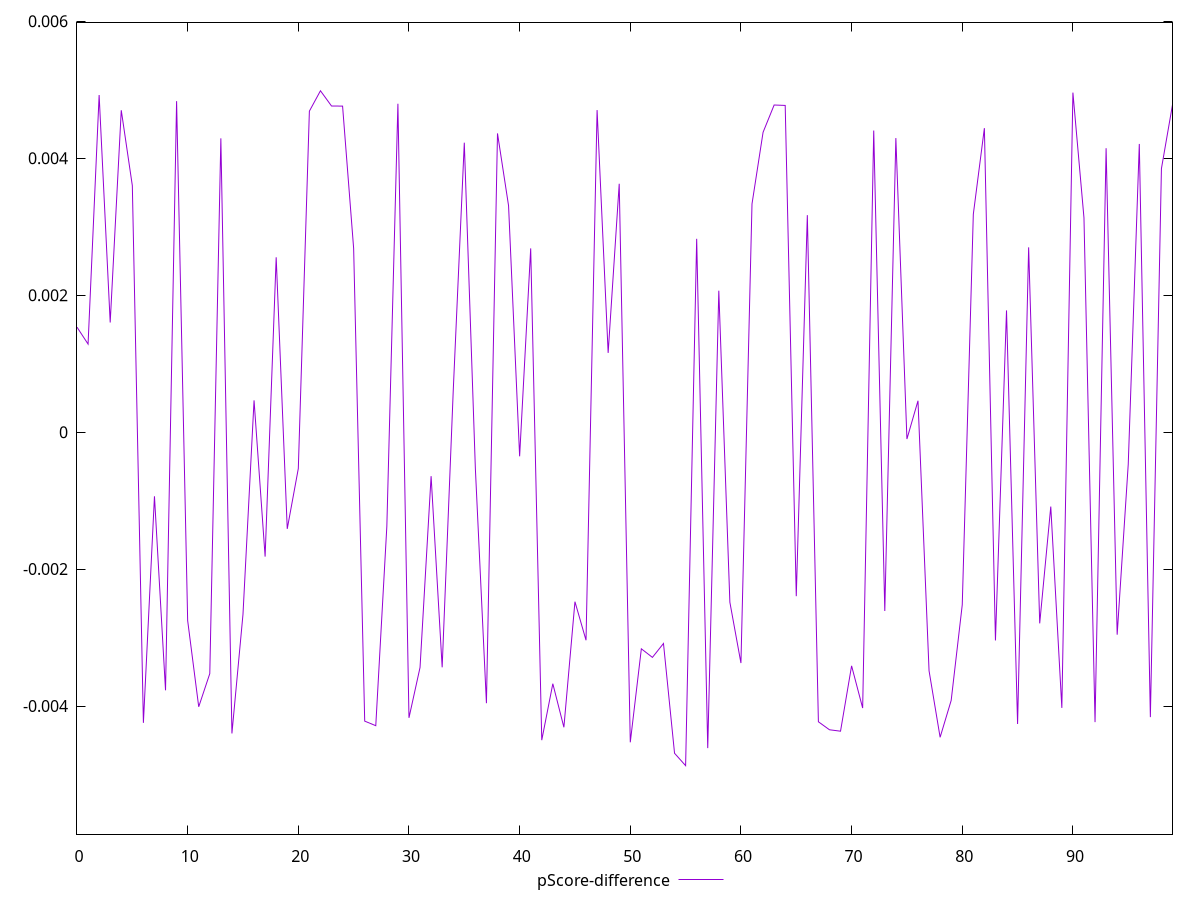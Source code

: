 reset

$pScoreDifference <<EOF
0 0.001533272836303945
1 0.001286167743149838
2 0.0049236559750452935
3 0.0016013730407293814
4 0.0047012372443602235
5 0.003600213674419983
6 -0.004245619009472401
7 -0.000936706057088621
8 -0.0037698496702655016
9 0.004834329126672587
10 -0.0027515682302512445
11 -0.004010744822620205
12 -0.0035262322070142016
13 0.004291119461937831
14 -0.004400322942447077
15 -0.0026599538550242663
16 0.00046442363781562523
17 -0.0018175472365011824
18 0.0025538478637116002
19 -0.0014124241739226218
20 -0.0005314953203969797
21 0.004688039112697551
22 0.004985809798986107
23 0.004763371638073721
24 0.004761808734950801
25 0.0026831831166149733
26 -0.004220077996453964
27 -0.004286885635632842
28 -0.001376151103726242
29 0.0047963794752510225
30 -0.004171951870508561
31 -0.003436160869564553
32 -0.0006424783057528138
33 -0.0034337942038177305
34 0.0006029632581223687
35 0.004227358625715549
36 -0.0005302078352260597
37 -0.003958608593609192
38 0.004363216897775635
39 0.0033071712023061695
40 -0.00035255883335216787
41 0.0026839401404508134
42 -0.004498068279083389
43 -0.003673857692964466
44 -0.00431005584329891
45 -0.002475918546765765
46 -0.003038796442992875
47 0.004703945833451351
48 0.0011577169475183169
49 0.003627840221851475
50 -0.00452954559166896
51 -0.003164216088679783
52 -0.003289201992445978
53 -0.0030861637812344966
54 -0.004689623753677652
55 -0.00487054078692184
56 0.002824210561956697
57 -0.004614664109090949
58 0.0020658169768892343
59 -0.002483903902942397
60 -0.003371933797330806
61 0.0033333873487021437
62 0.004379581335339777
63 0.0047778706000496385
64 0.00477177122593353
65 -0.0023953419838915746
66 0.003169238977388522
67 -0.004229490466816532
68 -0.004346363808867548
69 -0.004367137466479987
70 -0.0034126959054676664
71 -0.004029203922482183
72 0.004404851797866538
73 -0.00261209467227308
74 0.004294894703171015
75 -0.0001001831565647926
76 0.00045851498076721064
77 -0.0034847589636594067
78 -0.004456307363665424
79 -0.003917314425239793
80 -0.002522200022023413
81 0.003182218765968914
82 0.004439872895464214
83 -0.003042441804382401
84 0.0017782157710432012
85 -0.004261843410706678
86 0.002698729000039868
87 -0.00279256873647471
88 -0.0010869033231409864
89 -0.004027060419439121
90 0.004959066352547836
91 0.0031295800667712204
92 -0.004234497789879388
93 0.0041466286060396484
94 -0.0029577028439845554
95 -0.0004710724365944996
96 0.004209555028975354
97 -0.00416165503017174
98 0.00384944508195062
99 0.004781563594805416
EOF

set key outside below
set xrange [0:99]
set yrange [-0.00587054078692184:0.005985809798986107]
set trange [-0.00587054078692184:0.005985809798986107]
set terminal svg size 640, 500 enhanced background rgb 'white'
set output "report/report_00029_2021-02-24T13-36-40.390Z/interactive/samples/agenda/pScore-difference/values.svg"

plot $pScoreDifference title "pScore-difference" with line

reset
